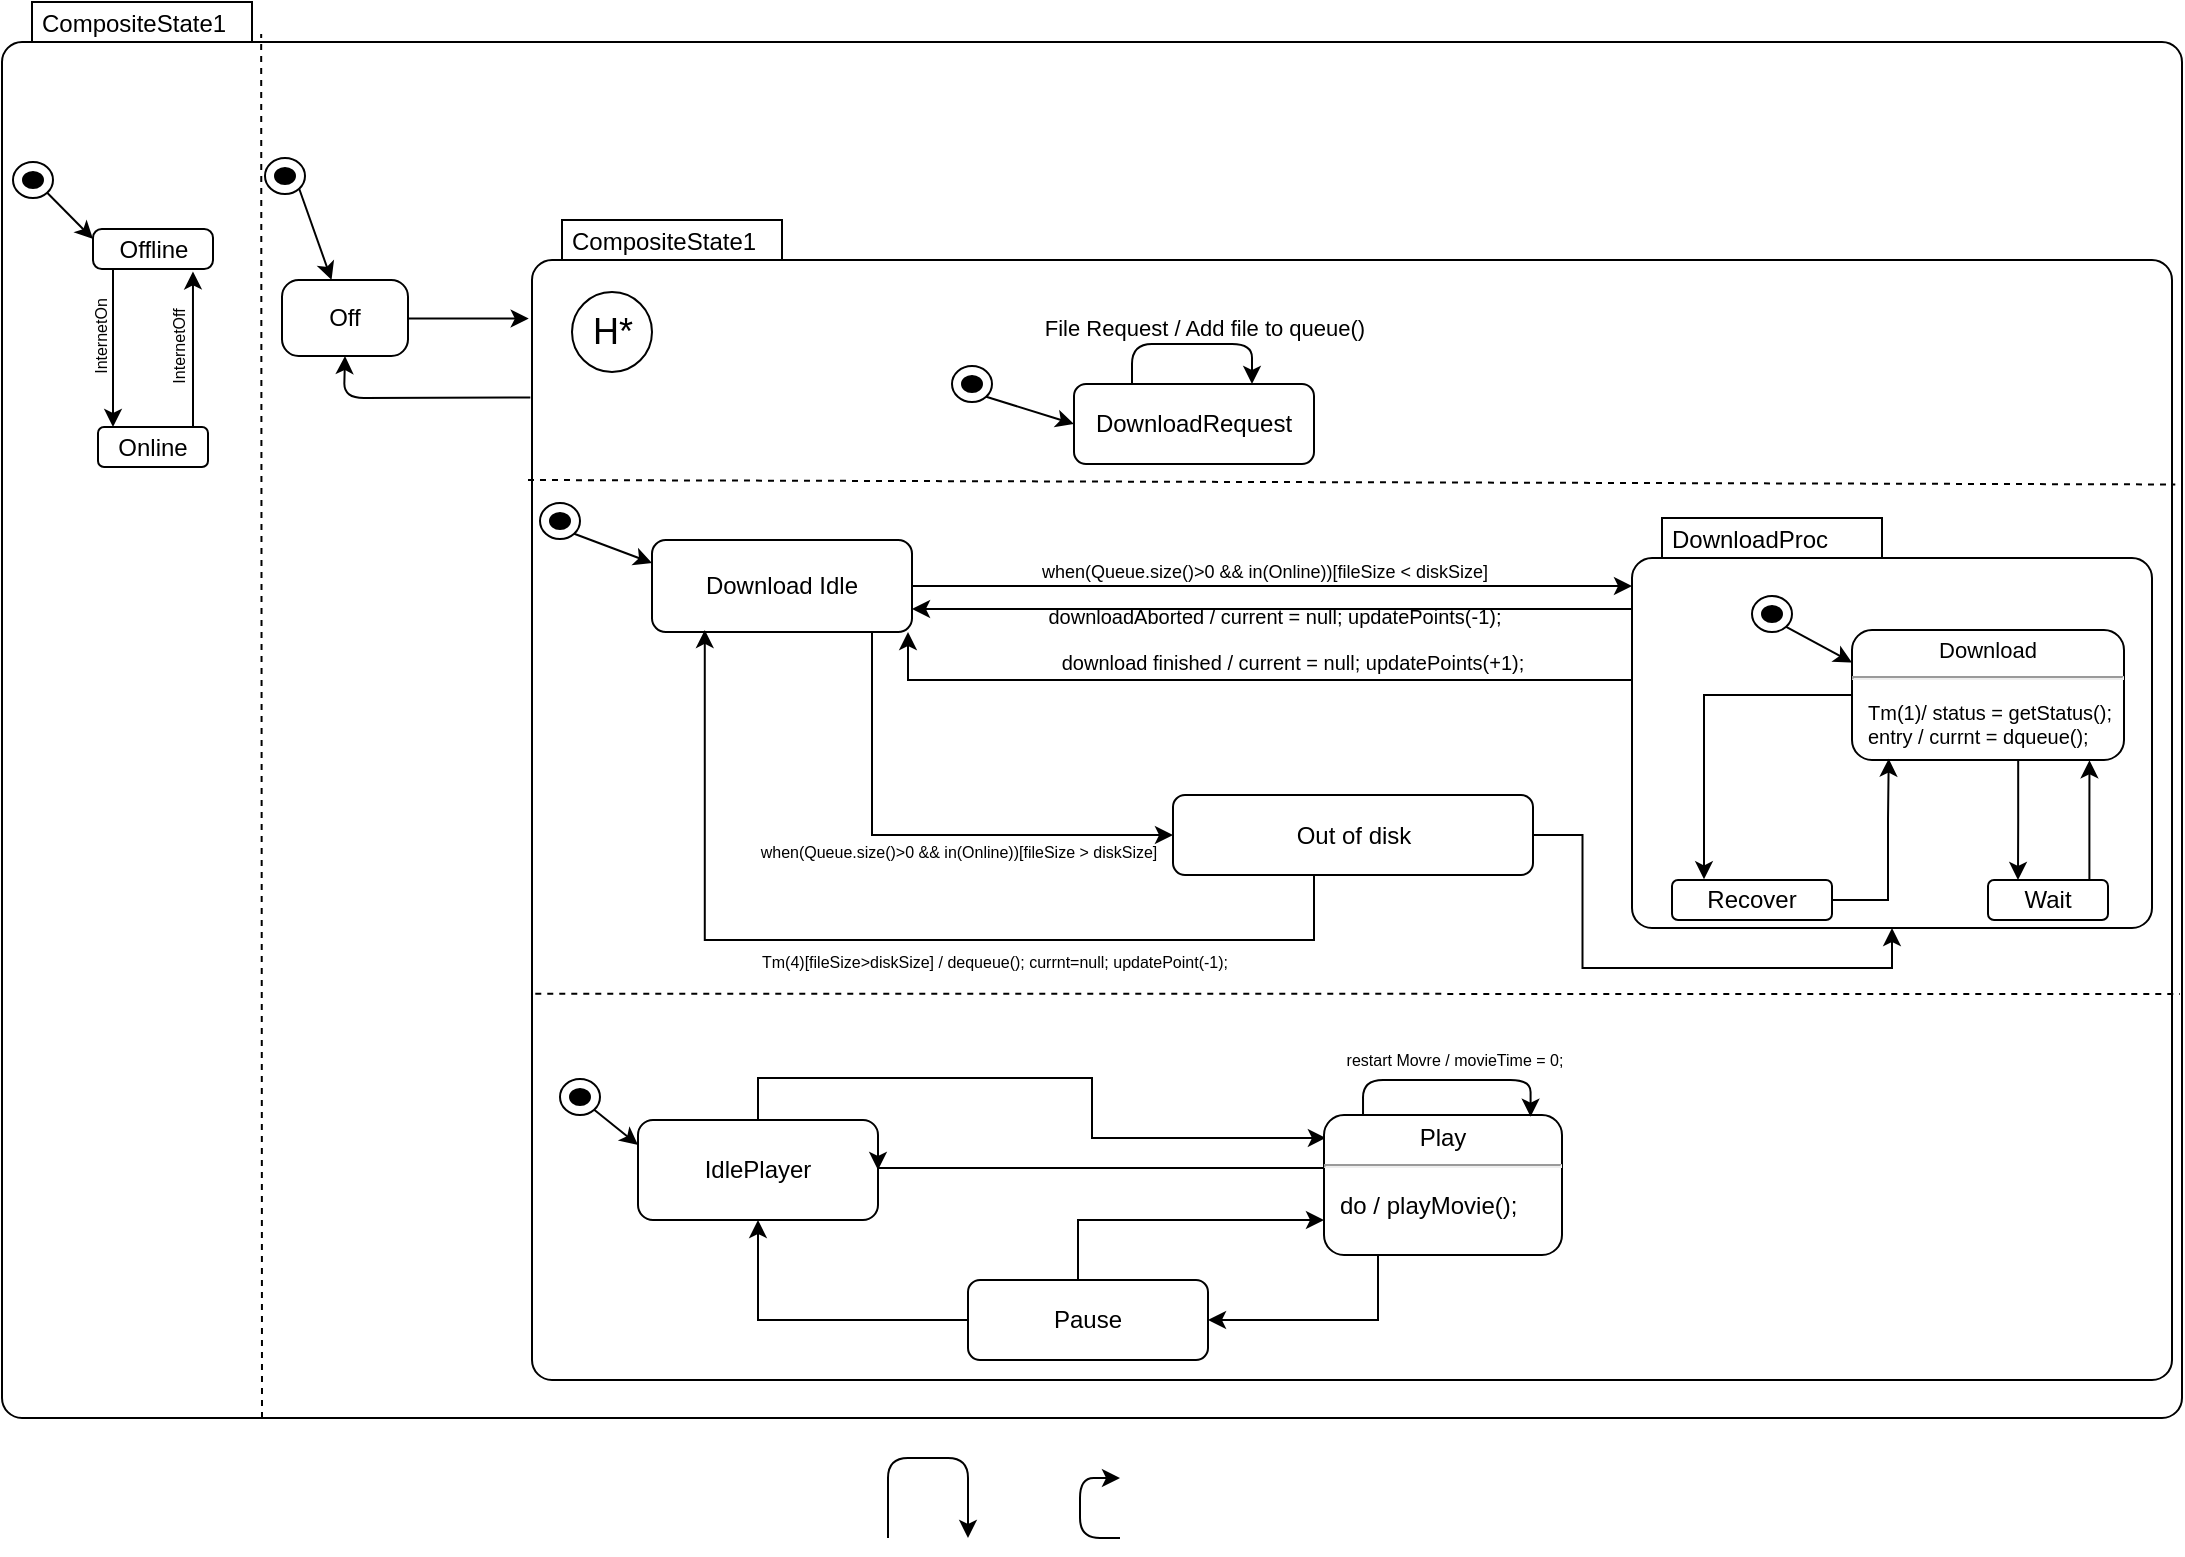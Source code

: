 <mxfile version="10.6.9" type="github"><diagram name="Page-1" id="0783ab3e-0a74-02c8-0abd-f7b4e66b4bec"><mxGraphModel dx="2700" dy="1130" grid="1" gridSize="10" guides="1" tooltips="1" connect="1" arrows="1" fold="1" page="1" pageScale="1" pageWidth="1100" pageHeight="850" background="#ffffff" math="0" shadow="0"><root><mxCell id="0"/><mxCell id="1" parent="0"/><mxCell id="8PlXDJ2gfp8piwi29vg6-74" value="CompositeState1" style="shape=mxgraph.sysml.compState;html=1;align=left;verticalAlign=top;spacingTop=-3;spacingLeft=18;" vertex="1" parent="1"><mxGeometry x="1" y="52" width="1090" height="708" as="geometry"/></mxCell><mxCell id="SwwBVkArd6f2vbR5lHAF-27" value="CompositeState1" style="shape=mxgraph.sysml.compState;html=1;align=left;verticalAlign=top;spacingTop=-3;spacingLeft=18;" parent="1" vertex="1"><mxGeometry x="266" y="161" width="820" height="580" as="geometry"/></mxCell><mxCell id="SwwBVkArd6f2vbR5lHAF-5" value="" style="endArrow=none;dashed=1;html=1;entryX=1.002;entryY=0.228;entryDx=0;entryDy=0;entryPerimeter=0;" parent="1" edge="1" target="SwwBVkArd6f2vbR5lHAF-27"><mxGeometry width="50" height="50" relative="1" as="geometry"><mxPoint x="264" y="291" as="sourcePoint"/><mxPoint x="1087" y="301" as="targetPoint"/></mxGeometry></mxCell><mxCell id="SwwBVkArd6f2vbR5lHAF-90" style="edgeStyle=orthogonalEdgeStyle;rounded=0;orthogonalLoop=1;jettySize=auto;html=1;exitX=0;exitY=0.222;exitDx=0;exitDy=0;exitPerimeter=0;entryX=1;entryY=0.75;entryDx=0;entryDy=0;fontSize=5;" parent="1" source="SwwBVkArd6f2vbR5lHAF-29" target="SwwBVkArd6f2vbR5lHAF-35" edge="1"><mxGeometry relative="1" as="geometry"><Array as="points"/></mxGeometry></mxCell><mxCell id="SwwBVkArd6f2vbR5lHAF-93" style="edgeStyle=orthogonalEdgeStyle;rounded=0;orthogonalLoop=1;jettySize=auto;html=1;exitX=0;exitY=0;exitDx=0;exitDy=66.25;exitPerimeter=0;fontSize=5;" parent="1" source="SwwBVkArd6f2vbR5lHAF-29" target="SwwBVkArd6f2vbR5lHAF-35" edge="1"><mxGeometry relative="1" as="geometry"><Array as="points"><mxPoint x="816" y="391"/><mxPoint x="454" y="391"/></Array></mxGeometry></mxCell><mxCell id="SwwBVkArd6f2vbR5lHAF-29" value="DownloadProc" style="shape=mxgraph.sysml.compState;html=1;align=left;verticalAlign=top;spacingTop=-3;spacingLeft=18;" parent="1" vertex="1"><mxGeometry x="816" y="310" width="260" height="205" as="geometry"/></mxCell><mxCell id="SwwBVkArd6f2vbR5lHAF-33" value="" style="group" parent="1" vertex="1" connectable="0"><mxGeometry x="537" y="191" width="120" height="92" as="geometry"/></mxCell><mxCell id="SwwBVkArd6f2vbR5lHAF-31" value="DownloadRequest" style="shape=rect;rounded=1;html=1;whiteSpace=wrap;align=center;" parent="SwwBVkArd6f2vbR5lHAF-33" vertex="1"><mxGeometry y="52" width="120" height="40" as="geometry"/></mxCell><mxCell id="SwwBVkArd6f2vbR5lHAF-22" value="" style="edgeStyle=elbowEdgeStyle;elbow=vertical;endArrow=classic;html=1;" parent="SwwBVkArd6f2vbR5lHAF-33" edge="1"><mxGeometry width="50" height="50" relative="1" as="geometry"><mxPoint x="29" y="52" as="sourcePoint"/><mxPoint x="89" y="52" as="targetPoint"/><Array as="points"><mxPoint x="49" y="32"/></Array></mxGeometry></mxCell><mxCell id="SwwBVkArd6f2vbR5lHAF-24" value="&lt;font style=&quot;font-size: 11px ; font-weight: normal&quot;&gt;File Request / Add file to queue()&lt;/font&gt;&lt;br&gt;" style="text;strokeColor=none;fillColor=none;html=1;fontSize=24;fontStyle=1;verticalAlign=middle;align=center;" parent="SwwBVkArd6f2vbR5lHAF-33" vertex="1"><mxGeometry x="15" width="100" height="40" as="geometry"/></mxCell><mxCell id="SwwBVkArd6f2vbR5lHAF-78" style="edgeStyle=orthogonalEdgeStyle;rounded=0;orthogonalLoop=1;jettySize=auto;html=1;exitX=0.75;exitY=1;exitDx=0;exitDy=0;" parent="1" source="SwwBVkArd6f2vbR5lHAF-35" target="SwwBVkArd6f2vbR5lHAF-56" edge="1"><mxGeometry relative="1" as="geometry"><Array as="points"><mxPoint x="436" y="367"/></Array></mxGeometry></mxCell><mxCell id="SwwBVkArd6f2vbR5lHAF-35" value="Download Idle" style="shape=rect;rounded=1;html=1;whiteSpace=wrap;align=center;" parent="1" vertex="1"><mxGeometry x="326" y="321" width="130" height="46" as="geometry"/></mxCell><mxCell id="8PlXDJ2gfp8piwi29vg6-49" style="edgeStyle=orthogonalEdgeStyle;rounded=0;orthogonalLoop=1;jettySize=auto;html=1;entryX=0.008;entryY=0.164;entryDx=0;entryDy=0;entryPerimeter=0;" edge="1" parent="1" source="SwwBVkArd6f2vbR5lHAF-50" target="8PlXDJ2gfp8piwi29vg6-44"><mxGeometry relative="1" as="geometry"><Array as="points"><mxPoint x="379" y="590"/><mxPoint x="546" y="590"/><mxPoint x="546" y="620"/></Array></mxGeometry></mxCell><mxCell id="SwwBVkArd6f2vbR5lHAF-50" value="IdlePlayer" style="shape=rect;rounded=1;html=1;whiteSpace=wrap;align=center;" parent="1" vertex="1"><mxGeometry x="319" y="611" width="120" height="50" as="geometry"/></mxCell><mxCell id="8PlXDJ2gfp8piwi29vg6-1" style="edgeStyle=orthogonalEdgeStyle;rounded=0;orthogonalLoop=1;jettySize=auto;html=1;exitX=0.611;exitY=1.007;exitDx=0;exitDy=0;exitPerimeter=0;entryX=0.25;entryY=0;entryDx=0;entryDy=0;" edge="1" parent="1" source="SwwBVkArd6f2vbR5lHAF-53" target="SwwBVkArd6f2vbR5lHAF-55"><mxGeometry relative="1" as="geometry"><Array as="points"/></mxGeometry></mxCell><mxCell id="8PlXDJ2gfp8piwi29vg6-4" style="edgeStyle=orthogonalEdgeStyle;rounded=0;orthogonalLoop=1;jettySize=auto;html=1;entryX=0.2;entryY=-0.017;entryDx=0;entryDy=0;entryPerimeter=0;" edge="1" parent="1" source="SwwBVkArd6f2vbR5lHAF-53" target="SwwBVkArd6f2vbR5lHAF-54"><mxGeometry relative="1" as="geometry"/></mxCell><mxCell id="SwwBVkArd6f2vbR5lHAF-53" value="&lt;p style=&quot;margin: 4px 0px 0px ; text-align: center ; font-size: 11px&quot;&gt;&lt;font style=&quot;font-size: 11px&quot;&gt;Download&lt;/font&gt;&lt;/p&gt;&lt;hr style=&quot;font-size: 11px&quot;&gt;&lt;p style=&quot;font-size: 11px&quot;&gt;&lt;/p&gt;&lt;p style=&quot;margin: 0px 0px 0px 8px ; text-align: left ; font-size: 10px&quot;&gt;&lt;font style=&quot;font-size: 10px&quot;&gt;Tm(1)/ status = getStatus();&lt;/font&gt;&lt;/p&gt;&lt;p style=&quot;margin: 0px 0px 0px 8px ; text-align: left ; font-size: 10px&quot;&gt;&lt;font style=&quot;font-size: 10px&quot;&gt;entry / currnt = dqueue();&lt;/font&gt;&lt;/p&gt;" style="shape=mxgraph.sysml.simpleState;html=1;overflow=fill;whiteSpace=wrap;align=center;" parent="1" vertex="1"><mxGeometry x="926" y="366" width="136" height="65" as="geometry"/></mxCell><mxCell id="8PlXDJ2gfp8piwi29vg6-3" style="edgeStyle=orthogonalEdgeStyle;rounded=0;orthogonalLoop=1;jettySize=auto;html=1;entryX=0.135;entryY=0.99;entryDx=0;entryDy=0;entryPerimeter=0;" edge="1" parent="1" source="SwwBVkArd6f2vbR5lHAF-54" target="SwwBVkArd6f2vbR5lHAF-53"><mxGeometry relative="1" as="geometry"><Array as="points"><mxPoint x="944" y="501"/><mxPoint x="944" y="461"/></Array></mxGeometry></mxCell><mxCell id="SwwBVkArd6f2vbR5lHAF-54" value="Recover" style="shape=rect;rounded=1;html=1;whiteSpace=wrap;align=center;" parent="1" vertex="1"><mxGeometry x="836" y="491" width="80" height="20" as="geometry"/></mxCell><mxCell id="8PlXDJ2gfp8piwi29vg6-2" style="edgeStyle=orthogonalEdgeStyle;rounded=0;orthogonalLoop=1;jettySize=auto;html=1;entryX=0.873;entryY=1.002;entryDx=0;entryDy=0;entryPerimeter=0;" edge="1" parent="1" source="SwwBVkArd6f2vbR5lHAF-55" target="SwwBVkArd6f2vbR5lHAF-53"><mxGeometry relative="1" as="geometry"><Array as="points"><mxPoint x="1045" y="461"/></Array></mxGeometry></mxCell><mxCell id="SwwBVkArd6f2vbR5lHAF-55" value="Wait" style="shape=rect;rounded=1;html=1;whiteSpace=wrap;align=center;" parent="1" vertex="1"><mxGeometry x="994" y="491" width="60" height="20" as="geometry"/></mxCell><mxCell id="SwwBVkArd6f2vbR5lHAF-89" style="edgeStyle=orthogonalEdgeStyle;rounded=0;orthogonalLoop=1;jettySize=auto;html=1;entryX=0.203;entryY=0.978;entryDx=0;entryDy=0;entryPerimeter=0;fontSize=5;" parent="1" source="SwwBVkArd6f2vbR5lHAF-56" target="SwwBVkArd6f2vbR5lHAF-35" edge="1"><mxGeometry relative="1" as="geometry"><Array as="points"><mxPoint x="657" y="521"/><mxPoint x="352" y="521"/></Array></mxGeometry></mxCell><mxCell id="8PlXDJ2gfp8piwi29vg6-75" style="edgeStyle=orthogonalEdgeStyle;rounded=0;orthogonalLoop=1;jettySize=auto;html=1;entryX=0.5;entryY=1;entryDx=0;entryDy=0;entryPerimeter=0;" edge="1" parent="1" source="SwwBVkArd6f2vbR5lHAF-56" target="SwwBVkArd6f2vbR5lHAF-29"><mxGeometry relative="1" as="geometry"/></mxCell><mxCell id="SwwBVkArd6f2vbR5lHAF-56" value="Out of disk&lt;br&gt;" style="shape=rect;rounded=1;html=1;whiteSpace=wrap;align=center;" parent="1" vertex="1"><mxGeometry x="586.5" y="448.5" width="180" height="40" as="geometry"/></mxCell><mxCell id="8PlXDJ2gfp8piwi29vg6-30" style="edgeStyle=orthogonalEdgeStyle;rounded=0;orthogonalLoop=1;jettySize=auto;html=1;entryX=0.833;entryY=1.06;entryDx=0;entryDy=0;entryPerimeter=0;" edge="1" parent="1" source="SwwBVkArd6f2vbR5lHAF-57" target="SwwBVkArd6f2vbR5lHAF-58"><mxGeometry relative="1" as="geometry"><Array as="points"><mxPoint x="96.5" y="240.5"/><mxPoint x="96.5" y="240.5"/></Array></mxGeometry></mxCell><mxCell id="SwwBVkArd6f2vbR5lHAF-57" value="Online" style="shape=rect;rounded=1;html=1;whiteSpace=wrap;align=center;" parent="1" vertex="1"><mxGeometry x="49" y="264.5" width="55" height="20" as="geometry"/></mxCell><mxCell id="8PlXDJ2gfp8piwi29vg6-27" style="edgeStyle=orthogonalEdgeStyle;rounded=0;orthogonalLoop=1;jettySize=auto;html=1;exitX=1;exitY=0.5;exitDx=0;exitDy=0;" edge="1" parent="1" source="SwwBVkArd6f2vbR5lHAF-58"><mxGeometry relative="1" as="geometry"><mxPoint x="96.735" y="184.971" as="targetPoint"/></mxGeometry></mxCell><mxCell id="8PlXDJ2gfp8piwi29vg6-31" style="edgeStyle=orthogonalEdgeStyle;rounded=0;orthogonalLoop=1;jettySize=auto;html=1;" edge="1" parent="1" source="SwwBVkArd6f2vbR5lHAF-58" target="SwwBVkArd6f2vbR5lHAF-57"><mxGeometry relative="1" as="geometry"><Array as="points"><mxPoint x="56.5" y="200.5"/><mxPoint x="56.5" y="200.5"/></Array></mxGeometry></mxCell><mxCell id="SwwBVkArd6f2vbR5lHAF-58" value="Offline&lt;br&gt;" style="shape=rect;rounded=1;html=1;whiteSpace=wrap;align=center;arcSize=22;" parent="1" vertex="1"><mxGeometry x="46.5" y="165.5" width="60" height="20" as="geometry"/></mxCell><mxCell id="SwwBVkArd6f2vbR5lHAF-79" value="" style="group" parent="1" vertex="1" connectable="0"><mxGeometry x="496.5" y="428.5" width="201" height="40" as="geometry"/></mxCell><mxCell id="SwwBVkArd6f2vbR5lHAF-80" style="edgeStyle=orthogonalEdgeStyle;rounded=0;orthogonalLoop=1;jettySize=auto;html=1;exitX=1;exitY=0.5;exitDx=0;exitDy=0;" parent="SwwBVkArd6f2vbR5lHAF-79" edge="1"><mxGeometry relative="1" as="geometry"><mxPoint x="201" y="34" as="targetPoint"/><Array as="points"><mxPoint x="86" y="34"/><mxPoint x="201" y="34"/></Array></mxGeometry></mxCell><mxCell id="SwwBVkArd6f2vbR5lHAF-81" value="&lt;font style=&quot;font-weight: normal ; font-size: 8px&quot;&gt;when(Queue.size()&amp;gt;0 &amp;amp;&amp;amp; in(Online))[fileSize &amp;gt; diskSize]&lt;/font&gt;&lt;br&gt;" style="text;strokeColor=none;fillColor=none;html=1;fontSize=24;fontStyle=1;verticalAlign=middle;align=center;rotation=0;" parent="1" vertex="1"><mxGeometry x="429" y="452" width="100" height="40" as="geometry"/></mxCell><mxCell id="SwwBVkArd6f2vbR5lHAF-85" value="&lt;span style=&quot;font-size: 8px ; font-weight: 400&quot;&gt;Tm(4)[fileSize&amp;gt;diskSize] / dequeue(); currnt=null; updatePoint(-1);&lt;/span&gt;" style="text;strokeColor=none;fillColor=none;html=1;fontSize=24;fontStyle=1;verticalAlign=middle;align=center;rotation=0;direction=west;" parent="1" vertex="1"><mxGeometry x="434" y="482" width="125" height="90" as="geometry"/></mxCell><mxCell id="SwwBVkArd6f2vbR5lHAF-63" style="edgeStyle=orthogonalEdgeStyle;rounded=0;orthogonalLoop=1;jettySize=auto;html=1;exitX=1;exitY=0.5;exitDx=0;exitDy=0;" parent="1" source="SwwBVkArd6f2vbR5lHAF-35" edge="1"><mxGeometry relative="1" as="geometry"><mxPoint x="816" y="344" as="targetPoint"/><Array as="points"><mxPoint x="606" y="344"/><mxPoint x="606" y="344"/></Array></mxGeometry></mxCell><mxCell id="SwwBVkArd6f2vbR5lHAF-66" value="&lt;font style=&quot;font-weight: normal ; font-size: 9px&quot;&gt;when(Queue.size()&amp;gt;0 &amp;amp;&amp;amp; in(Online))[fileSize &amp;lt; diskSize]&lt;/font&gt;&lt;br&gt;" style="text;strokeColor=none;fillColor=none;html=1;fontSize=24;fontStyle=1;verticalAlign=middle;align=center;direction=south;" parent="1" vertex="1"><mxGeometry x="612" y="326.5" width="40" height="10" as="geometry"/></mxCell><mxCell id="SwwBVkArd6f2vbR5lHAF-91" value="&lt;font size=&quot;1&quot;&gt;&lt;span style=&quot;font-weight: 400&quot;&gt;downloadAborted / current = null; updatePoints(-1);&lt;/span&gt;&lt;/font&gt;" style="text;strokeColor=none;fillColor=none;html=1;fontSize=24;fontStyle=1;verticalAlign=middle;align=center;" parent="1" vertex="1"><mxGeometry x="587" y="344" width="100" height="22" as="geometry"/></mxCell><mxCell id="SwwBVkArd6f2vbR5lHAF-94" value="&lt;font size=&quot;1&quot;&gt;&lt;span style=&quot;font-weight: 400&quot;&gt;download finished / current = null; updatePoints(+1);&lt;/span&gt;&lt;/font&gt;" style="text;strokeColor=none;fillColor=none;html=1;fontSize=24;fontStyle=1;verticalAlign=middle;align=center;" parent="1" vertex="1"><mxGeometry x="596" y="372" width="100" height="12" as="geometry"/></mxCell><mxCell id="8PlXDJ2gfp8piwi29vg6-7" value="H*" style="shape=ellipse;html=1;fontSize=18;align=center;" vertex="1" parent="1"><mxGeometry x="286" y="197" width="40" height="40" as="geometry"/></mxCell><mxCell id="8PlXDJ2gfp8piwi29vg6-12" value="" style="group" vertex="1" connectable="0" parent="1"><mxGeometry x="476" y="234" width="20" height="18" as="geometry"/></mxCell><mxCell id="8PlXDJ2gfp8piwi29vg6-8" value="" style="shape=mxgraph.sysml.actFinal;html=1;verticalLabelPosition=bottom;labelBackgroundColor=#ffffff;verticalAlign=top;" vertex="1" parent="8PlXDJ2gfp8piwi29vg6-12"><mxGeometry width="20" height="18" as="geometry"/></mxCell><mxCell id="8PlXDJ2gfp8piwi29vg6-11" value="" style="endArrow=classic;html=1;entryX=0;entryY=0.5;entryDx=0;entryDy=0;exitX=0.855;exitY=0.855;exitDx=0;exitDy=0;exitPerimeter=0;" edge="1" parent="8PlXDJ2gfp8piwi29vg6-12" source="8PlXDJ2gfp8piwi29vg6-8" target="SwwBVkArd6f2vbR5lHAF-31"><mxGeometry width="50" height="50" relative="1" as="geometry"><mxPoint x="-4.5" y="59" as="sourcePoint"/><mxPoint x="45.5" y="9" as="targetPoint"/></mxGeometry></mxCell><mxCell id="8PlXDJ2gfp8piwi29vg6-13" value="" style="group" vertex="1" connectable="0" parent="1"><mxGeometry x="876" y="349" width="20" height="18" as="geometry"/></mxCell><mxCell id="8PlXDJ2gfp8piwi29vg6-14" value="" style="shape=mxgraph.sysml.actFinal;html=1;verticalLabelPosition=bottom;labelBackgroundColor=#ffffff;verticalAlign=top;" vertex="1" parent="8PlXDJ2gfp8piwi29vg6-13"><mxGeometry width="20" height="18" as="geometry"/></mxCell><mxCell id="8PlXDJ2gfp8piwi29vg6-15" value="" style="endArrow=classic;html=1;entryX=0;entryY=0.25;entryDx=0;entryDy=0;exitX=0.855;exitY=0.855;exitDx=0;exitDy=0;exitPerimeter=0;entryPerimeter=0;" edge="1" parent="1" source="8PlXDJ2gfp8piwi29vg6-14" target="SwwBVkArd6f2vbR5lHAF-53"><mxGeometry width="50" height="50" relative="1" as="geometry"><mxPoint x="871.5" y="408" as="sourcePoint"/><mxPoint x="921.5" y="358" as="targetPoint"/></mxGeometry></mxCell><mxCell id="8PlXDJ2gfp8piwi29vg6-21" value="" style="shape=mxgraph.sysml.actFinal;html=1;verticalLabelPosition=bottom;labelBackgroundColor=#ffffff;verticalAlign=top;" vertex="1" parent="1"><mxGeometry x="270" y="302.5" width="20" height="18" as="geometry"/></mxCell><mxCell id="8PlXDJ2gfp8piwi29vg6-22" value="" style="endArrow=classic;html=1;entryX=0;entryY=0.25;entryDx=0;entryDy=0;exitX=0.855;exitY=0.855;exitDx=0;exitDy=0;exitPerimeter=0;" edge="1" parent="1" source="8PlXDJ2gfp8piwi29vg6-21" target="SwwBVkArd6f2vbR5lHAF-35"><mxGeometry width="50" height="50" relative="1" as="geometry"><mxPoint x="261.5" y="363.5" as="sourcePoint"/><mxPoint x="316" y="337.5" as="targetPoint"/></mxGeometry></mxCell><mxCell id="8PlXDJ2gfp8piwi29vg6-23" value="" style="shape=mxgraph.sysml.actFinal;html=1;verticalLabelPosition=bottom;labelBackgroundColor=#ffffff;verticalAlign=top;" vertex="1" parent="1"><mxGeometry x="6.5" y="132" width="20" height="18" as="geometry"/></mxCell><mxCell id="8PlXDJ2gfp8piwi29vg6-24" value="" style="endArrow=classic;html=1;entryX=0;entryY=0.25;entryDx=0;entryDy=0;exitX=0.855;exitY=0.855;exitDx=0;exitDy=0;exitPerimeter=0;" edge="1" parent="1" source="8PlXDJ2gfp8piwi29vg6-23" target="SwwBVkArd6f2vbR5lHAF-58"><mxGeometry width="50" height="50" relative="1" as="geometry"><mxPoint x="-18" y="200" as="sourcePoint"/><mxPoint x="36.5" y="174" as="targetPoint"/></mxGeometry></mxCell><mxCell id="8PlXDJ2gfp8piwi29vg6-67" style="edgeStyle=orthogonalEdgeStyle;rounded=0;orthogonalLoop=1;jettySize=auto;html=1;entryX=-0.002;entryY=0.085;entryDx=0;entryDy=0;entryPerimeter=0;" edge="1" parent="1" source="8PlXDJ2gfp8piwi29vg6-33" target="SwwBVkArd6f2vbR5lHAF-27"><mxGeometry relative="1" as="geometry"><Array as="points"><mxPoint x="235" y="210"/></Array></mxGeometry></mxCell><mxCell id="8PlXDJ2gfp8piwi29vg6-33" value="Off&lt;br&gt;" style="shape=rect;rounded=1;html=1;whiteSpace=wrap;align=center;arcSize=22;" vertex="1" parent="1"><mxGeometry x="141" y="191" width="63" height="38" as="geometry"/></mxCell><mxCell id="8PlXDJ2gfp8piwi29vg6-38" value="" style="edgeStyle=elbowEdgeStyle;elbow=horizontal;endArrow=classic;html=1;" edge="1" parent="1"><mxGeometry width="50" height="50" relative="1" as="geometry"><mxPoint x="560" y="820" as="sourcePoint"/><mxPoint x="560" y="790" as="targetPoint"/><Array as="points"><mxPoint x="540" y="830"/></Array></mxGeometry></mxCell><mxCell id="8PlXDJ2gfp8piwi29vg6-39" value="" style="edgeStyle=elbowEdgeStyle;elbow=vertical;endArrow=classic;html=1;" edge="1" parent="1"><mxGeometry width="50" height="50" relative="1" as="geometry"><mxPoint x="444" y="820" as="sourcePoint"/><mxPoint x="484" y="820" as="targetPoint"/><Array as="points"><mxPoint x="464" y="780"/></Array></mxGeometry></mxCell><mxCell id="8PlXDJ2gfp8piwi29vg6-41" value="" style="endArrow=none;dashed=1;html=1;exitX=0.002;exitY=0.667;exitDx=0;exitDy=0;exitPerimeter=0;" edge="1" parent="1" source="SwwBVkArd6f2vbR5lHAF-27"><mxGeometry width="50" height="50" relative="1" as="geometry"><mxPoint x="571" y="851" as="sourcePoint"/><mxPoint x="1090" y="548" as="targetPoint"/></mxGeometry></mxCell><mxCell id="8PlXDJ2gfp8piwi29vg6-45" style="edgeStyle=orthogonalEdgeStyle;rounded=0;orthogonalLoop=1;jettySize=auto;html=1;entryX=0;entryY=0.75;entryDx=0;entryDy=0;entryPerimeter=0;" edge="1" parent="1" source="8PlXDJ2gfp8piwi29vg6-43" target="8PlXDJ2gfp8piwi29vg6-44"><mxGeometry relative="1" as="geometry"><Array as="points"><mxPoint x="539" y="661"/></Array></mxGeometry></mxCell><mxCell id="8PlXDJ2gfp8piwi29vg6-52" style="edgeStyle=orthogonalEdgeStyle;rounded=0;orthogonalLoop=1;jettySize=auto;html=1;entryX=0.5;entryY=1;entryDx=0;entryDy=0;" edge="1" parent="1" source="8PlXDJ2gfp8piwi29vg6-43" target="SwwBVkArd6f2vbR5lHAF-50"><mxGeometry relative="1" as="geometry"/></mxCell><mxCell id="8PlXDJ2gfp8piwi29vg6-43" value="Pause" style="shape=rect;rounded=1;html=1;whiteSpace=wrap;align=center;" vertex="1" parent="1"><mxGeometry x="484" y="691" width="120" height="40" as="geometry"/></mxCell><mxCell id="8PlXDJ2gfp8piwi29vg6-46" style="edgeStyle=orthogonalEdgeStyle;rounded=0;orthogonalLoop=1;jettySize=auto;html=1;entryX=1;entryY=0.5;entryDx=0;entryDy=0;" edge="1" parent="1" source="8PlXDJ2gfp8piwi29vg6-44" target="8PlXDJ2gfp8piwi29vg6-43"><mxGeometry relative="1" as="geometry"><Array as="points"><mxPoint x="689" y="711"/></Array></mxGeometry></mxCell><mxCell id="8PlXDJ2gfp8piwi29vg6-51" style="edgeStyle=orthogonalEdgeStyle;rounded=0;orthogonalLoop=1;jettySize=auto;html=1;entryX=1;entryY=0.5;entryDx=0;entryDy=0;" edge="1" parent="1" source="8PlXDJ2gfp8piwi29vg6-44" target="SwwBVkArd6f2vbR5lHAF-50"><mxGeometry relative="1" as="geometry"><mxPoint x="434" y="611" as="targetPoint"/><Array as="points"><mxPoint x="556" y="635"/><mxPoint x="556" y="635"/></Array></mxGeometry></mxCell><mxCell id="8PlXDJ2gfp8piwi29vg6-44" value="&lt;p style=&quot;margin: 0px ; margin-top: 4px ; text-align: center&quot;&gt;Play&lt;/p&gt;&lt;hr&gt;&lt;p&gt;&lt;/p&gt;&lt;p style=&quot;margin: 0px ; margin-left: 8px ; text-align: left&quot;&gt;do / playMovie();&lt;br&gt;&lt;/p&gt;" style="shape=mxgraph.sysml.simpleState;html=1;overflow=fill;whiteSpace=wrap;align=center;" vertex="1" parent="1"><mxGeometry x="662" y="608.5" width="119" height="70" as="geometry"/></mxCell><mxCell id="8PlXDJ2gfp8piwi29vg6-47" value="" style="shape=mxgraph.sysml.actFinal;html=1;verticalLabelPosition=bottom;labelBackgroundColor=#ffffff;verticalAlign=top;" vertex="1" parent="1"><mxGeometry x="280" y="590.5" width="20" height="18" as="geometry"/></mxCell><mxCell id="8PlXDJ2gfp8piwi29vg6-48" value="" style="endArrow=classic;html=1;entryX=0;entryY=0.25;entryDx=0;entryDy=0;exitX=0.855;exitY=0.855;exitDx=0;exitDy=0;exitPerimeter=0;" edge="1" parent="1" source="8PlXDJ2gfp8piwi29vg6-47" target="SwwBVkArd6f2vbR5lHAF-50"><mxGeometry width="50" height="50" relative="1" as="geometry"><mxPoint x="266.5" y="621.5" as="sourcePoint"/><mxPoint x="331" y="591" as="targetPoint"/></mxGeometry></mxCell><mxCell id="8PlXDJ2gfp8piwi29vg6-53" value="" style="edgeStyle=elbowEdgeStyle;elbow=vertical;endArrow=classic;html=1;exitX=0.164;exitY=-0.002;exitDx=0;exitDy=0;exitPerimeter=0;entryX=0.868;entryY=0.012;entryDx=0;entryDy=0;entryPerimeter=0;" edge="1" parent="1" source="8PlXDJ2gfp8piwi29vg6-44" target="8PlXDJ2gfp8piwi29vg6-44"><mxGeometry width="50" height="50" relative="1" as="geometry"><mxPoint x="687" y="569" as="sourcePoint"/><mxPoint x="727" y="568.5" as="targetPoint"/><Array as="points"><mxPoint x="736" y="591"/><mxPoint x="736" y="561"/><mxPoint x="686" y="561"/></Array></mxGeometry></mxCell><mxCell id="8PlXDJ2gfp8piwi29vg6-55" value="&lt;span style=&quot;font-size: 8px ; font-weight: 400&quot;&gt;restart Movre / movieTime = 0;&lt;br&gt;&lt;/span&gt;" style="text;strokeColor=none;fillColor=none;html=1;fontSize=24;fontStyle=1;verticalAlign=middle;align=center;rotation=0;" vertex="1" parent="1"><mxGeometry x="677" y="571" width="100" height="10" as="geometry"/></mxCell><mxCell id="8PlXDJ2gfp8piwi29vg6-60" value="" style="endArrow=none;dashed=1;html=1;entryX=0.125;entryY=0.022;entryDx=0;entryDy=0;entryPerimeter=0;" edge="1" parent="1"><mxGeometry width="50" height="50" relative="1" as="geometry"><mxPoint x="131" y="760" as="sourcePoint"/><mxPoint x="130.588" y="68" as="targetPoint"/></mxGeometry></mxCell><mxCell id="8PlXDJ2gfp8piwi29vg6-64" value="&lt;font style=&quot;font-weight: normal ; font-size: 8px&quot;&gt;InternetOff&lt;/font&gt;&lt;br&gt;" style="text;strokeColor=none;fillColor=none;html=1;fontSize=24;fontStyle=1;verticalAlign=middle;align=center;rotation=-90;" vertex="1" parent="1"><mxGeometry x="55.5" y="216" width="58" height="18" as="geometry"/></mxCell><mxCell id="8PlXDJ2gfp8piwi29vg6-65" value="&lt;font style=&quot;font-weight: normal ; font-size: 8px&quot;&gt;InternetOn&lt;/font&gt;&lt;br&gt;" style="text;strokeColor=none;fillColor=none;html=1;fontSize=24;fontStyle=1;verticalAlign=middle;align=center;rotation=-90;" vertex="1" parent="1"><mxGeometry x="16.5" y="211" width="58" height="18" as="geometry"/></mxCell><mxCell id="8PlXDJ2gfp8piwi29vg6-69" value="" style="endArrow=classic;html=1;exitX=-0.001;exitY=0.153;exitDx=0;exitDy=0;exitPerimeter=0;entryX=0.5;entryY=1;entryDx=0;entryDy=0;" edge="1" parent="1" source="SwwBVkArd6f2vbR5lHAF-27" target="8PlXDJ2gfp8piwi29vg6-33"><mxGeometry width="50" height="50" relative="1" as="geometry"><mxPoint x="191" y="293.071" as="sourcePoint"/><mxPoint x="241" y="243.071" as="targetPoint"/><Array as="points"><mxPoint x="172" y="250"/></Array></mxGeometry></mxCell><mxCell id="8PlXDJ2gfp8piwi29vg6-72" value="" style="shape=mxgraph.sysml.actFinal;html=1;verticalLabelPosition=bottom;labelBackgroundColor=#ffffff;verticalAlign=top;" vertex="1" parent="1"><mxGeometry x="132.5" y="130" width="20" height="18" as="geometry"/></mxCell><mxCell id="8PlXDJ2gfp8piwi29vg6-73" value="" style="endArrow=classic;html=1;exitX=0.855;exitY=0.855;exitDx=0;exitDy=0;exitPerimeter=0;" edge="1" parent="1" source="8PlXDJ2gfp8piwi29vg6-72" target="8PlXDJ2gfp8piwi29vg6-33"><mxGeometry width="50" height="50" relative="1" as="geometry"><mxPoint x="108" y="198" as="sourcePoint"/><mxPoint x="172.5" y="168.667" as="targetPoint"/></mxGeometry></mxCell></root></mxGraphModel></diagram></mxfile>
